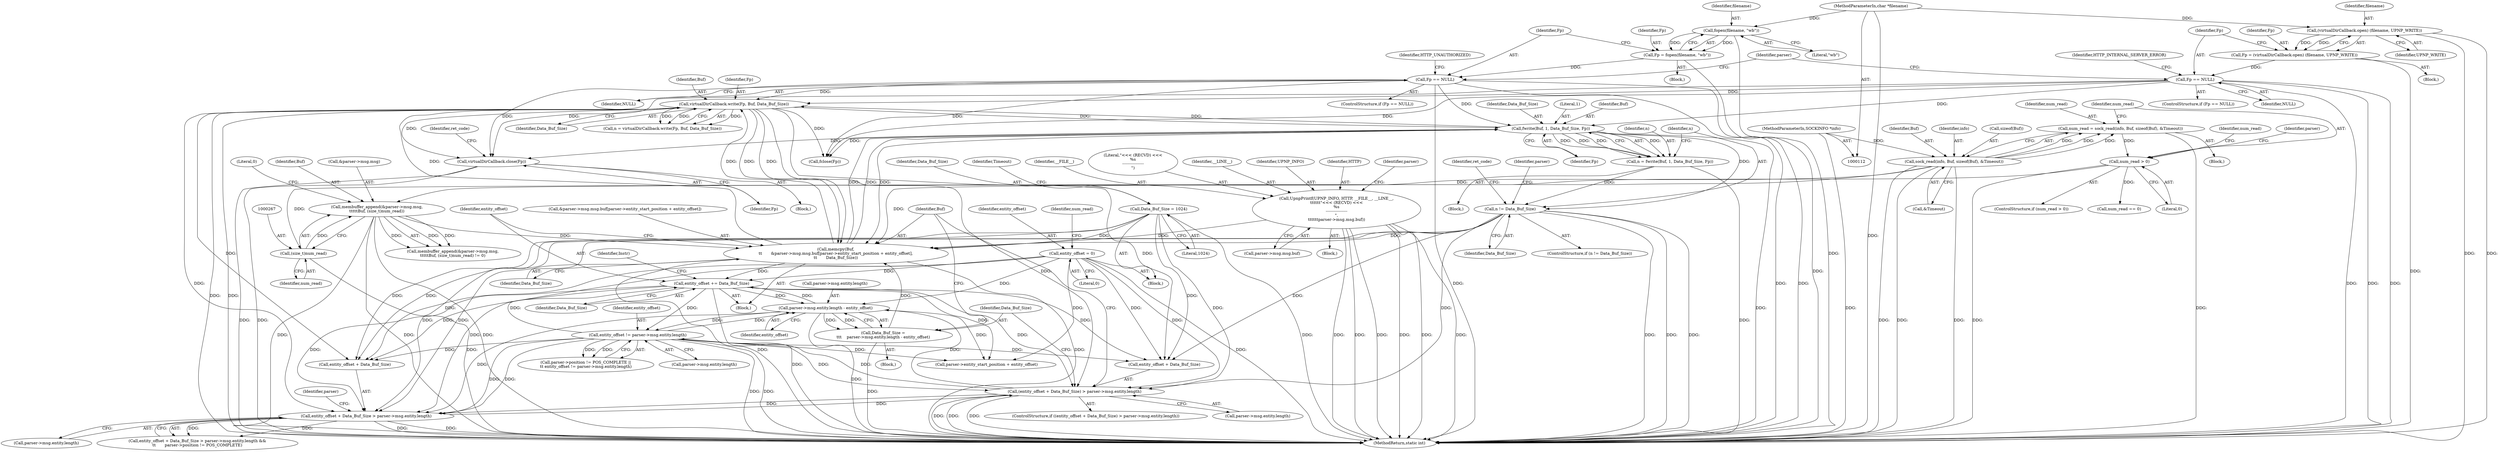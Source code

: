 digraph "0_pupnp-code_be0a01bdb83395d9f3a5ea09c1308a4f1a972cbd@API" {
"1000468" [label="(Call,virtualDirCallback.close(Fp))"];
"1000413" [label="(Call,virtualDirCallback.write(Fp, Buf, Data_Buf_Size))"];
"1000175" [label="(Call,Fp == NULL)"];
"1000169" [label="(Call,Fp = fopen(filename, \"wb\"))"];
"1000171" [label="(Call,fopen(filename, \"wb\"))"];
"1000115" [label="(MethodParameterIn,char *filename)"];
"1000431" [label="(Call,fwrite(Buf, 1, Data_Buf_Size, Fp))"];
"1000383" [label="(Call,memcpy(Buf,\n\t\t       &parser->msg.msg.buf[parser->entity_start_position + entity_offset],\n\t\t       Data_Buf_Size))"];
"1000258" [label="(Call,membuffer_append(&parser->msg.msg,\n\t\t\t\t\tBuf, (size_t)num_read))"];
"1000244" [label="(Call,sock_read(info, Buf, sizeof(Buf), &Timeout))"];
"1000114" [label="(MethodParameterIn,SOCKINFO *info)"];
"1000266" [label="(Call,(size_t)num_read)"];
"1000252" [label="(Call,num_read > 0)"];
"1000242" [label="(Call,num_read = sock_read(info, Buf, sizeof(Buf), &Timeout))"];
"1000319" [label="(Call,UpnpPrintf(UPNP_INFO, HTTP, __FILE__, __LINE__,\n\t\t\t\t\t\t\"<<< (RECVD) <<<\n%s\n-----------------\n\",\n\t\t\t\t\t\tparser->msg.msg.buf))"];
"1000372" [label="(Call,Data_Buf_Size =\n\t\t\t    parser->msg.entity.length - entity_offset)"];
"1000374" [label="(Call,parser->msg.entity.length - entity_offset)"];
"1000360" [label="(Call,(entity_offset + Data_Buf_Size) > parser->msg.entity.length)"];
"1000400" [label="(Call,entity_offset += Data_Buf_Size)"];
"1000138" [label="(Call,entity_offset = 0)"];
"1000451" [label="(Call,entity_offset != parser->msg.entity.length)"];
"1000119" [label="(Call,Data_Buf_Size = 1024)"];
"1000437" [label="(Call,n != Data_Buf_Size)"];
"1000429" [label="(Call,n = fwrite(Buf, 1, Data_Buf_Size, Fp))"];
"1000225" [label="(Call,entity_offset + Data_Buf_Size > parser->msg.entity.length)"];
"1000162" [label="(Call,Fp == NULL)"];
"1000156" [label="(Call,Fp = (virtualDirCallback.open) (filename, UPNP_WRITE))"];
"1000158" [label="(Call,(virtualDirCallback.open) (filename, UPNP_WRITE))"];
"1000224" [label="(Call,entity_offset + Data_Buf_Size > parser->msg.entity.length &&\n\t\t       parser->position != POS_COMPLETE)"];
"1000400" [label="(Call,entity_offset += Data_Buf_Size)"];
"1000177" [label="(Identifier,NULL)"];
"1000241" [label="(Block,)"];
"1000438" [label="(Identifier,n)"];
"1000385" [label="(Call,&parser->msg.msg.buf[parser->entity_start_position + entity_offset])"];
"1000226" [label="(Call,entity_offset + Data_Buf_Size)"];
"1000359" [label="(ControlStructure,if ((entity_offset + Data_Buf_Size) > parser->msg.entity.length))"];
"1000252" [label="(Call,num_read > 0)"];
"1000416" [label="(Identifier,Data_Buf_Size)"];
"1000399" [label="(Identifier,Data_Buf_Size)"];
"1000166" [label="(Identifier,HTTP_INTERNAL_SERVER_ERROR)"];
"1000257" [label="(Call,membuffer_append(&parser->msg.msg,\n\t\t\t\t\tBuf, (size_t)num_read) != 0)"];
"1000335" [label="(Identifier,parser)"];
"1000442" [label="(Identifier,ret_code)"];
"1000364" [label="(Call,parser->msg.entity.length)"];
"1000472" [label="(Call,fclose(Fp))"];
"1000375" [label="(Call,parser->msg.entity.length)"];
"1000405" [label="(Identifier,Instr)"];
"1000432" [label="(Identifier,Buf)"];
"1000139" [label="(Identifier,entity_offset)"];
"1000175" [label="(Call,Fp == NULL)"];
"1000371" [label="(Block,)"];
"1000312" [label="(Call,num_read == 0)"];
"1000268" [label="(Identifier,num_read)"];
"1000325" [label="(Call,parser->msg.msg.buf)"];
"1000434" [label="(Identifier,Data_Buf_Size)"];
"1000225" [label="(Call,entity_offset + Data_Buf_Size > parser->msg.entity.length)"];
"1000172" [label="(Identifier,filename)"];
"1000246" [label="(Identifier,Buf)"];
"1000179" [label="(Identifier,HTTP_UNAUTHORIZED)"];
"1000322" [label="(Identifier,__FILE__)"];
"1000361" [label="(Call,entity_offset + Data_Buf_Size)"];
"1000173" [label="(Literal,\"wb\")"];
"1000258" [label="(Call,membuffer_append(&parser->msg.msg,\n\t\t\t\t\tBuf, (size_t)num_read))"];
"1000265" [label="(Identifier,Buf)"];
"1000168" [label="(Block,)"];
"1000324" [label="(Literal,\"<<< (RECVD) <<<\n%s\n-----------------\n\")"];
"1000253" [label="(Identifier,num_read)"];
"1000115" [label="(MethodParameterIn,char *filename)"];
"1000433" [label="(Literal,1)"];
"1000119" [label="(Call,Data_Buf_Size = 1024)"];
"1000429" [label="(Call,n = fwrite(Buf, 1, Data_Buf_Size, Fp))"];
"1000439" [label="(Identifier,Data_Buf_Size)"];
"1000159" [label="(Identifier,filename)"];
"1000140" [label="(Literal,0)"];
"1000120" [label="(Identifier,Data_Buf_Size)"];
"1000162" [label="(Call,Fp == NULL)"];
"1000138" [label="(Call,entity_offset = 0)"];
"1000157" [label="(Identifier,Fp)"];
"1000415" [label="(Identifier,Buf)"];
"1000229" [label="(Call,parser->msg.entity.length)"];
"1000259" [label="(Call,&parser->msg.msg)"];
"1000117" [label="(Block,)"];
"1000382" [label="(Identifier,entity_offset)"];
"1000384" [label="(Identifier,Buf)"];
"1000323" [label="(Identifier,__LINE__)"];
"1000245" [label="(Identifier,info)"];
"1000242" [label="(Call,num_read = sock_read(info, Buf, sizeof(Buf), &Timeout))"];
"1000437" [label="(Call,n != Data_Buf_Size)"];
"1000448" [label="(Identifier,parser)"];
"1000427" [label="(Block,)"];
"1000451" [label="(Call,entity_offset != parser->msg.entity.length)"];
"1000169" [label="(Call,Fp = fopen(filename, \"wb\"))"];
"1000143" [label="(Identifier,num_read)"];
"1000161" [label="(ControlStructure,if (Fp == NULL))"];
"1000452" [label="(Identifier,entity_offset)"];
"1000254" [label="(Literal,0)"];
"1000114" [label="(MethodParameterIn,SOCKINFO *info)"];
"1000476" [label="(MethodReturn,static int)"];
"1000186" [label="(Block,)"];
"1000411" [label="(Call,n = virtualDirCallback.write(Fp, Buf, Data_Buf_Size))"];
"1000435" [label="(Identifier,Fp)"];
"1000383" [label="(Call,memcpy(Buf,\n\t\t       &parser->msg.msg.buf[parser->entity_start_position + entity_offset],\n\t\t       Data_Buf_Size))"];
"1000155" [label="(Block,)"];
"1000269" [label="(Literal,0)"];
"1000266" [label="(Call,(size_t)num_read)"];
"1000475" [label="(Identifier,ret_code)"];
"1000468" [label="(Call,virtualDirCallback.close(Fp))"];
"1000374" [label="(Call,parser->msg.entity.length - entity_offset)"];
"1000244" [label="(Call,sock_read(info, Buf, sizeof(Buf), &Timeout))"];
"1000318" [label="(Block,)"];
"1000176" [label="(Identifier,Fp)"];
"1000431" [label="(Call,fwrite(Buf, 1, Data_Buf_Size, Fp))"];
"1000170" [label="(Identifier,Fp)"];
"1000121" [label="(Literal,1024)"];
"1000158" [label="(Call,(virtualDirCallback.open) (filename, UPNP_WRITE))"];
"1000163" [label="(Identifier,Fp)"];
"1000238" [label="(Identifier,parser)"];
"1000445" [label="(Call,parser->position != POS_COMPLETE ||\n\t\t entity_offset != parser->msg.entity.length)"];
"1000467" [label="(Block,)"];
"1000401" [label="(Identifier,entity_offset)"];
"1000394" [label="(Call,parser->entity_start_position + entity_offset)"];
"1000320" [label="(Identifier,UPNP_INFO)"];
"1000262" [label="(Identifier,parser)"];
"1000414" [label="(Identifier,Fp)"];
"1000156" [label="(Call,Fp = (virtualDirCallback.open) (filename, UPNP_WRITE))"];
"1000321" [label="(Identifier,HTTP)"];
"1000372" [label="(Call,Data_Buf_Size =\n\t\t\t    parser->msg.entity.length - entity_offset)"];
"1000469" [label="(Identifier,Fp)"];
"1000313" [label="(Identifier,num_read)"];
"1000436" [label="(ControlStructure,if (n != Data_Buf_Size))"];
"1000125" [label="(Identifier,Timeout)"];
"1000247" [label="(Call,sizeof(Buf))"];
"1000182" [label="(Identifier,parser)"];
"1000174" [label="(ControlStructure,if (Fp == NULL))"];
"1000164" [label="(Identifier,NULL)"];
"1000251" [label="(ControlStructure,if (num_read > 0))"];
"1000453" [label="(Call,parser->msg.entity.length)"];
"1000171" [label="(Call,fopen(filename, \"wb\"))"];
"1000402" [label="(Identifier,Data_Buf_Size)"];
"1000249" [label="(Call,&Timeout)"];
"1000413" [label="(Call,virtualDirCallback.write(Fp, Buf, Data_Buf_Size))"];
"1000373" [label="(Identifier,Data_Buf_Size)"];
"1000319" [label="(Call,UpnpPrintf(UPNP_INFO, HTTP, __FILE__, __LINE__,\n\t\t\t\t\t\t\"<<< (RECVD) <<<\n%s\n-----------------\n\",\n\t\t\t\t\t\tparser->msg.msg.buf))"];
"1000243" [label="(Identifier,num_read)"];
"1000430" [label="(Identifier,n)"];
"1000360" [label="(Call,(entity_offset + Data_Buf_Size) > parser->msg.entity.length)"];
"1000160" [label="(Identifier,UPNP_WRITE)"];
"1000468" -> "1000467"  [label="AST: "];
"1000468" -> "1000469"  [label="CFG: "];
"1000469" -> "1000468"  [label="AST: "];
"1000475" -> "1000468"  [label="CFG: "];
"1000468" -> "1000476"  [label="DDG: "];
"1000468" -> "1000476"  [label="DDG: "];
"1000413" -> "1000468"  [label="DDG: "];
"1000175" -> "1000468"  [label="DDG: "];
"1000431" -> "1000468"  [label="DDG: "];
"1000162" -> "1000468"  [label="DDG: "];
"1000413" -> "1000411"  [label="AST: "];
"1000413" -> "1000416"  [label="CFG: "];
"1000414" -> "1000413"  [label="AST: "];
"1000415" -> "1000413"  [label="AST: "];
"1000416" -> "1000413"  [label="AST: "];
"1000411" -> "1000413"  [label="CFG: "];
"1000413" -> "1000476"  [label="DDG: "];
"1000413" -> "1000476"  [label="DDG: "];
"1000413" -> "1000225"  [label="DDG: "];
"1000413" -> "1000226"  [label="DDG: "];
"1000413" -> "1000360"  [label="DDG: "];
"1000413" -> "1000361"  [label="DDG: "];
"1000413" -> "1000383"  [label="DDG: "];
"1000413" -> "1000383"  [label="DDG: "];
"1000413" -> "1000411"  [label="DDG: "];
"1000413" -> "1000411"  [label="DDG: "];
"1000413" -> "1000411"  [label="DDG: "];
"1000175" -> "1000413"  [label="DDG: "];
"1000431" -> "1000413"  [label="DDG: "];
"1000162" -> "1000413"  [label="DDG: "];
"1000383" -> "1000413"  [label="DDG: "];
"1000383" -> "1000413"  [label="DDG: "];
"1000413" -> "1000431"  [label="DDG: "];
"1000413" -> "1000472"  [label="DDG: "];
"1000175" -> "1000174"  [label="AST: "];
"1000175" -> "1000177"  [label="CFG: "];
"1000176" -> "1000175"  [label="AST: "];
"1000177" -> "1000175"  [label="AST: "];
"1000179" -> "1000175"  [label="CFG: "];
"1000182" -> "1000175"  [label="CFG: "];
"1000175" -> "1000476"  [label="DDG: "];
"1000175" -> "1000476"  [label="DDG: "];
"1000175" -> "1000476"  [label="DDG: "];
"1000169" -> "1000175"  [label="DDG: "];
"1000175" -> "1000431"  [label="DDG: "];
"1000175" -> "1000472"  [label="DDG: "];
"1000169" -> "1000168"  [label="AST: "];
"1000169" -> "1000171"  [label="CFG: "];
"1000170" -> "1000169"  [label="AST: "];
"1000171" -> "1000169"  [label="AST: "];
"1000176" -> "1000169"  [label="CFG: "];
"1000169" -> "1000476"  [label="DDG: "];
"1000171" -> "1000169"  [label="DDG: "];
"1000171" -> "1000169"  [label="DDG: "];
"1000171" -> "1000173"  [label="CFG: "];
"1000172" -> "1000171"  [label="AST: "];
"1000173" -> "1000171"  [label="AST: "];
"1000171" -> "1000476"  [label="DDG: "];
"1000115" -> "1000171"  [label="DDG: "];
"1000115" -> "1000112"  [label="AST: "];
"1000115" -> "1000476"  [label="DDG: "];
"1000115" -> "1000158"  [label="DDG: "];
"1000431" -> "1000429"  [label="AST: "];
"1000431" -> "1000435"  [label="CFG: "];
"1000432" -> "1000431"  [label="AST: "];
"1000433" -> "1000431"  [label="AST: "];
"1000434" -> "1000431"  [label="AST: "];
"1000435" -> "1000431"  [label="AST: "];
"1000429" -> "1000431"  [label="CFG: "];
"1000431" -> "1000476"  [label="DDG: "];
"1000431" -> "1000383"  [label="DDG: "];
"1000431" -> "1000429"  [label="DDG: "];
"1000431" -> "1000429"  [label="DDG: "];
"1000431" -> "1000429"  [label="DDG: "];
"1000431" -> "1000429"  [label="DDG: "];
"1000383" -> "1000431"  [label="DDG: "];
"1000383" -> "1000431"  [label="DDG: "];
"1000162" -> "1000431"  [label="DDG: "];
"1000431" -> "1000437"  [label="DDG: "];
"1000431" -> "1000472"  [label="DDG: "];
"1000383" -> "1000186"  [label="AST: "];
"1000383" -> "1000399"  [label="CFG: "];
"1000384" -> "1000383"  [label="AST: "];
"1000385" -> "1000383"  [label="AST: "];
"1000399" -> "1000383"  [label="AST: "];
"1000401" -> "1000383"  [label="CFG: "];
"1000383" -> "1000476"  [label="DDG: "];
"1000383" -> "1000476"  [label="DDG: "];
"1000258" -> "1000383"  [label="DDG: "];
"1000244" -> "1000383"  [label="DDG: "];
"1000319" -> "1000383"  [label="DDG: "];
"1000372" -> "1000383"  [label="DDG: "];
"1000119" -> "1000383"  [label="DDG: "];
"1000437" -> "1000383"  [label="DDG: "];
"1000383" -> "1000400"  [label="DDG: "];
"1000258" -> "1000257"  [label="AST: "];
"1000258" -> "1000266"  [label="CFG: "];
"1000259" -> "1000258"  [label="AST: "];
"1000265" -> "1000258"  [label="AST: "];
"1000266" -> "1000258"  [label="AST: "];
"1000269" -> "1000258"  [label="CFG: "];
"1000258" -> "1000476"  [label="DDG: "];
"1000258" -> "1000476"  [label="DDG: "];
"1000258" -> "1000476"  [label="DDG: "];
"1000258" -> "1000257"  [label="DDG: "];
"1000258" -> "1000257"  [label="DDG: "];
"1000258" -> "1000257"  [label="DDG: "];
"1000244" -> "1000258"  [label="DDG: "];
"1000266" -> "1000258"  [label="DDG: "];
"1000244" -> "1000242"  [label="AST: "];
"1000244" -> "1000249"  [label="CFG: "];
"1000245" -> "1000244"  [label="AST: "];
"1000246" -> "1000244"  [label="AST: "];
"1000247" -> "1000244"  [label="AST: "];
"1000249" -> "1000244"  [label="AST: "];
"1000242" -> "1000244"  [label="CFG: "];
"1000244" -> "1000476"  [label="DDG: "];
"1000244" -> "1000476"  [label="DDG: "];
"1000244" -> "1000476"  [label="DDG: "];
"1000244" -> "1000242"  [label="DDG: "];
"1000244" -> "1000242"  [label="DDG: "];
"1000244" -> "1000242"  [label="DDG: "];
"1000114" -> "1000244"  [label="DDG: "];
"1000114" -> "1000112"  [label="AST: "];
"1000114" -> "1000476"  [label="DDG: "];
"1000266" -> "1000268"  [label="CFG: "];
"1000267" -> "1000266"  [label="AST: "];
"1000268" -> "1000266"  [label="AST: "];
"1000266" -> "1000476"  [label="DDG: "];
"1000252" -> "1000266"  [label="DDG: "];
"1000252" -> "1000251"  [label="AST: "];
"1000252" -> "1000254"  [label="CFG: "];
"1000253" -> "1000252"  [label="AST: "];
"1000254" -> "1000252"  [label="AST: "];
"1000262" -> "1000252"  [label="CFG: "];
"1000313" -> "1000252"  [label="CFG: "];
"1000252" -> "1000476"  [label="DDG: "];
"1000242" -> "1000252"  [label="DDG: "];
"1000252" -> "1000312"  [label="DDG: "];
"1000242" -> "1000241"  [label="AST: "];
"1000243" -> "1000242"  [label="AST: "];
"1000253" -> "1000242"  [label="CFG: "];
"1000242" -> "1000476"  [label="DDG: "];
"1000319" -> "1000318"  [label="AST: "];
"1000319" -> "1000325"  [label="CFG: "];
"1000320" -> "1000319"  [label="AST: "];
"1000321" -> "1000319"  [label="AST: "];
"1000322" -> "1000319"  [label="AST: "];
"1000323" -> "1000319"  [label="AST: "];
"1000324" -> "1000319"  [label="AST: "];
"1000325" -> "1000319"  [label="AST: "];
"1000335" -> "1000319"  [label="CFG: "];
"1000319" -> "1000476"  [label="DDG: "];
"1000319" -> "1000476"  [label="DDG: "];
"1000319" -> "1000476"  [label="DDG: "];
"1000319" -> "1000476"  [label="DDG: "];
"1000319" -> "1000476"  [label="DDG: "];
"1000319" -> "1000476"  [label="DDG: "];
"1000372" -> "1000371"  [label="AST: "];
"1000372" -> "1000374"  [label="CFG: "];
"1000373" -> "1000372"  [label="AST: "];
"1000374" -> "1000372"  [label="AST: "];
"1000384" -> "1000372"  [label="CFG: "];
"1000372" -> "1000476"  [label="DDG: "];
"1000374" -> "1000372"  [label="DDG: "];
"1000374" -> "1000372"  [label="DDG: "];
"1000374" -> "1000382"  [label="CFG: "];
"1000375" -> "1000374"  [label="AST: "];
"1000382" -> "1000374"  [label="AST: "];
"1000374" -> "1000476"  [label="DDG: "];
"1000374" -> "1000225"  [label="DDG: "];
"1000360" -> "1000374"  [label="DDG: "];
"1000400" -> "1000374"  [label="DDG: "];
"1000138" -> "1000374"  [label="DDG: "];
"1000451" -> "1000374"  [label="DDG: "];
"1000374" -> "1000394"  [label="DDG: "];
"1000374" -> "1000400"  [label="DDG: "];
"1000374" -> "1000451"  [label="DDG: "];
"1000360" -> "1000359"  [label="AST: "];
"1000360" -> "1000364"  [label="CFG: "];
"1000361" -> "1000360"  [label="AST: "];
"1000364" -> "1000360"  [label="AST: "];
"1000373" -> "1000360"  [label="CFG: "];
"1000384" -> "1000360"  [label="CFG: "];
"1000360" -> "1000476"  [label="DDG: "];
"1000360" -> "1000476"  [label="DDG: "];
"1000360" -> "1000476"  [label="DDG: "];
"1000360" -> "1000225"  [label="DDG: "];
"1000400" -> "1000360"  [label="DDG: "];
"1000138" -> "1000360"  [label="DDG: "];
"1000451" -> "1000360"  [label="DDG: "];
"1000119" -> "1000360"  [label="DDG: "];
"1000437" -> "1000360"  [label="DDG: "];
"1000225" -> "1000360"  [label="DDG: "];
"1000360" -> "1000451"  [label="DDG: "];
"1000400" -> "1000186"  [label="AST: "];
"1000400" -> "1000402"  [label="CFG: "];
"1000401" -> "1000400"  [label="AST: "];
"1000402" -> "1000400"  [label="AST: "];
"1000405" -> "1000400"  [label="CFG: "];
"1000400" -> "1000476"  [label="DDG: "];
"1000400" -> "1000225"  [label="DDG: "];
"1000400" -> "1000226"  [label="DDG: "];
"1000400" -> "1000361"  [label="DDG: "];
"1000400" -> "1000394"  [label="DDG: "];
"1000138" -> "1000400"  [label="DDG: "];
"1000451" -> "1000400"  [label="DDG: "];
"1000400" -> "1000451"  [label="DDG: "];
"1000138" -> "1000117"  [label="AST: "];
"1000138" -> "1000140"  [label="CFG: "];
"1000139" -> "1000138"  [label="AST: "];
"1000140" -> "1000138"  [label="AST: "];
"1000143" -> "1000138"  [label="CFG: "];
"1000138" -> "1000476"  [label="DDG: "];
"1000138" -> "1000225"  [label="DDG: "];
"1000138" -> "1000226"  [label="DDG: "];
"1000138" -> "1000361"  [label="DDG: "];
"1000138" -> "1000394"  [label="DDG: "];
"1000451" -> "1000445"  [label="AST: "];
"1000451" -> "1000453"  [label="CFG: "];
"1000452" -> "1000451"  [label="AST: "];
"1000453" -> "1000451"  [label="AST: "];
"1000445" -> "1000451"  [label="CFG: "];
"1000451" -> "1000476"  [label="DDG: "];
"1000451" -> "1000476"  [label="DDG: "];
"1000451" -> "1000225"  [label="DDG: "];
"1000451" -> "1000225"  [label="DDG: "];
"1000451" -> "1000226"  [label="DDG: "];
"1000451" -> "1000361"  [label="DDG: "];
"1000451" -> "1000394"  [label="DDG: "];
"1000451" -> "1000445"  [label="DDG: "];
"1000451" -> "1000445"  [label="DDG: "];
"1000119" -> "1000117"  [label="AST: "];
"1000119" -> "1000121"  [label="CFG: "];
"1000120" -> "1000119"  [label="AST: "];
"1000121" -> "1000119"  [label="AST: "];
"1000125" -> "1000119"  [label="CFG: "];
"1000119" -> "1000476"  [label="DDG: "];
"1000119" -> "1000225"  [label="DDG: "];
"1000119" -> "1000226"  [label="DDG: "];
"1000119" -> "1000361"  [label="DDG: "];
"1000437" -> "1000436"  [label="AST: "];
"1000437" -> "1000439"  [label="CFG: "];
"1000438" -> "1000437"  [label="AST: "];
"1000439" -> "1000437"  [label="AST: "];
"1000448" -> "1000437"  [label="CFG: "];
"1000442" -> "1000437"  [label="CFG: "];
"1000437" -> "1000476"  [label="DDG: "];
"1000437" -> "1000476"  [label="DDG: "];
"1000437" -> "1000476"  [label="DDG: "];
"1000437" -> "1000225"  [label="DDG: "];
"1000437" -> "1000226"  [label="DDG: "];
"1000437" -> "1000361"  [label="DDG: "];
"1000429" -> "1000437"  [label="DDG: "];
"1000429" -> "1000427"  [label="AST: "];
"1000430" -> "1000429"  [label="AST: "];
"1000438" -> "1000429"  [label="CFG: "];
"1000429" -> "1000476"  [label="DDG: "];
"1000225" -> "1000224"  [label="AST: "];
"1000225" -> "1000229"  [label="CFG: "];
"1000226" -> "1000225"  [label="AST: "];
"1000229" -> "1000225"  [label="AST: "];
"1000238" -> "1000225"  [label="CFG: "];
"1000224" -> "1000225"  [label="CFG: "];
"1000225" -> "1000476"  [label="DDG: "];
"1000225" -> "1000476"  [label="DDG: "];
"1000225" -> "1000224"  [label="DDG: "];
"1000225" -> "1000224"  [label="DDG: "];
"1000162" -> "1000161"  [label="AST: "];
"1000162" -> "1000164"  [label="CFG: "];
"1000163" -> "1000162"  [label="AST: "];
"1000164" -> "1000162"  [label="AST: "];
"1000166" -> "1000162"  [label="CFG: "];
"1000182" -> "1000162"  [label="CFG: "];
"1000162" -> "1000476"  [label="DDG: "];
"1000162" -> "1000476"  [label="DDG: "];
"1000162" -> "1000476"  [label="DDG: "];
"1000156" -> "1000162"  [label="DDG: "];
"1000162" -> "1000472"  [label="DDG: "];
"1000156" -> "1000155"  [label="AST: "];
"1000156" -> "1000158"  [label="CFG: "];
"1000157" -> "1000156"  [label="AST: "];
"1000158" -> "1000156"  [label="AST: "];
"1000163" -> "1000156"  [label="CFG: "];
"1000156" -> "1000476"  [label="DDG: "];
"1000158" -> "1000156"  [label="DDG: "];
"1000158" -> "1000156"  [label="DDG: "];
"1000158" -> "1000160"  [label="CFG: "];
"1000159" -> "1000158"  [label="AST: "];
"1000160" -> "1000158"  [label="AST: "];
"1000158" -> "1000476"  [label="DDG: "];
"1000158" -> "1000476"  [label="DDG: "];
}
